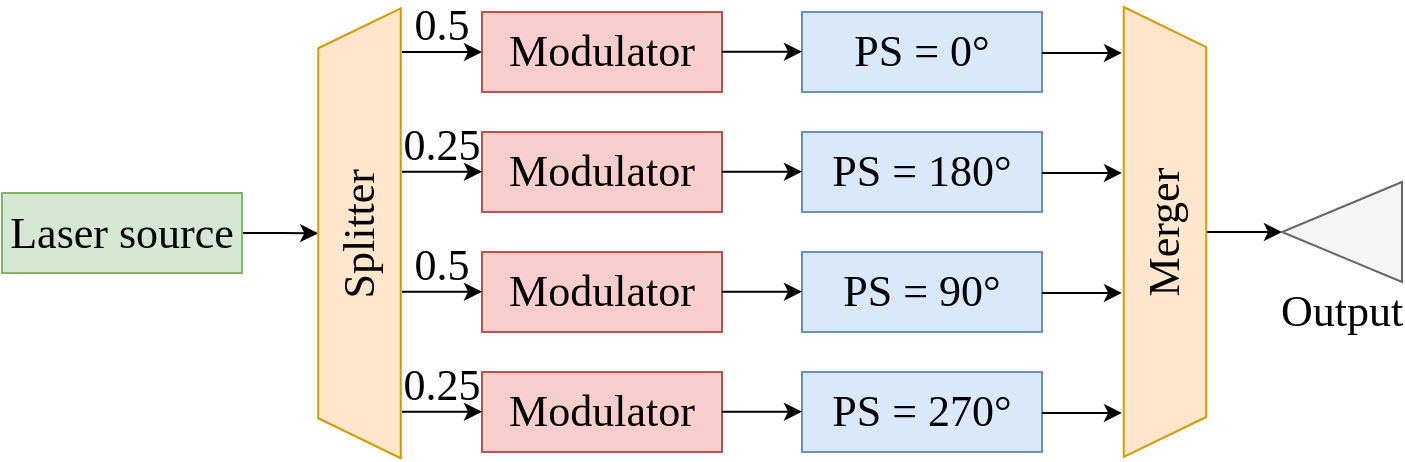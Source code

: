 <mxfile version="21.4.0" type="device">
  <diagram name="Page-1" id="V3KGuSEFuNHL1HxplwAQ">
    <mxGraphModel dx="473" dy="1442" grid="1" gridSize="10" guides="1" tooltips="1" connect="1" arrows="1" fold="1" page="1" pageScale="1" pageWidth="827" pageHeight="1169" math="0" shadow="0">
      <root>
        <mxCell id="0" />
        <mxCell id="1" parent="0" />
        <mxCell id="Hf7qnuuq_ze9hw6gTD3t-7" style="edgeStyle=orthogonalEdgeStyle;rounded=0;orthogonalLoop=1;jettySize=auto;html=1;entryX=0.5;entryY=0;entryDx=0;entryDy=0;fontFamily=UGent Panno Text;fontSize=22;" edge="1" parent="1" source="Hf7qnuuq_ze9hw6gTD3t-1" target="Hf7qnuuq_ze9hw6gTD3t-2">
          <mxGeometry relative="1" as="geometry" />
        </mxCell>
        <mxCell id="Hf7qnuuq_ze9hw6gTD3t-1" value="Laser source" style="rounded=0;whiteSpace=wrap;html=1;fillColor=#d5e8d4;strokeColor=#82b366;fontFamily=UGent Panno Text;fontSize=22;" vertex="1" parent="1">
          <mxGeometry x="40" y="80.5" width="120" height="40" as="geometry" />
        </mxCell>
        <mxCell id="Hf7qnuuq_ze9hw6gTD3t-2" value="Splitter" style="shape=trapezoid;perimeter=trapezoidPerimeter;whiteSpace=wrap;html=1;fixedSize=1;rotation=-90;fontFamily=UGent Panno Text;fontSize=22;fillColor=#ffe6cc;strokeColor=#d79b00;" vertex="1" parent="1">
          <mxGeometry x="106.25" y="80" width="225" height="41.25" as="geometry" />
        </mxCell>
        <mxCell id="Hf7qnuuq_ze9hw6gTD3t-3" value="Modulator" style="rounded=0;whiteSpace=wrap;html=1;fillColor=#f8cecc;strokeColor=#b85450;fontFamily=UGent Panno Text;fontSize=22;" vertex="1" parent="1">
          <mxGeometry x="280" y="50" width="120" height="40" as="geometry" />
        </mxCell>
        <mxCell id="Hf7qnuuq_ze9hw6gTD3t-4" value="Modulator" style="rounded=0;whiteSpace=wrap;html=1;fillColor=#f8cecc;strokeColor=#b85450;fontFamily=UGent Panno Text;fontSize=22;" vertex="1" parent="1">
          <mxGeometry x="280" y="170" width="120" height="40" as="geometry" />
        </mxCell>
        <mxCell id="Hf7qnuuq_ze9hw6gTD3t-5" value="Modulator" style="rounded=0;whiteSpace=wrap;html=1;fillColor=#f8cecc;strokeColor=#b85450;fontFamily=UGent Panno Text;fontSize=22;" vertex="1" parent="1">
          <mxGeometry x="280" y="110" width="120" height="40" as="geometry" />
        </mxCell>
        <mxCell id="Hf7qnuuq_ze9hw6gTD3t-6" value="Modulator" style="rounded=0;whiteSpace=wrap;html=1;fillColor=#f8cecc;strokeColor=#b85450;fontFamily=UGent Panno Text;fontSize=22;" vertex="1" parent="1">
          <mxGeometry x="280" y="-10" width="120" height="40" as="geometry" />
        </mxCell>
        <mxCell id="Hf7qnuuq_ze9hw6gTD3t-11" value="" style="endArrow=classic;html=1;rounded=0;fontFamily=UGent Panno Text;fontSize=22;" edge="1" parent="1">
          <mxGeometry width="50" height="50" relative="1" as="geometry">
            <mxPoint x="240" y="10" as="sourcePoint" />
            <mxPoint x="280" y="10" as="targetPoint" />
          </mxGeometry>
        </mxCell>
        <mxCell id="Hf7qnuuq_ze9hw6gTD3t-12" value="" style="endArrow=classic;html=1;rounded=0;fontFamily=UGent Panno Text;fontSize=22;" edge="1" parent="1">
          <mxGeometry width="50" height="50" relative="1" as="geometry">
            <mxPoint x="240" y="69.9" as="sourcePoint" />
            <mxPoint x="280" y="69.9" as="targetPoint" />
          </mxGeometry>
        </mxCell>
        <mxCell id="Hf7qnuuq_ze9hw6gTD3t-13" value="" style="endArrow=classic;html=1;rounded=0;fontFamily=UGent Panno Text;fontSize=22;" edge="1" parent="1">
          <mxGeometry width="50" height="50" relative="1" as="geometry">
            <mxPoint x="240" y="129.9" as="sourcePoint" />
            <mxPoint x="280" y="129.9" as="targetPoint" />
          </mxGeometry>
        </mxCell>
        <mxCell id="Hf7qnuuq_ze9hw6gTD3t-14" value="" style="endArrow=classic;html=1;rounded=0;fontFamily=UGent Panno Text;fontSize=22;" edge="1" parent="1">
          <mxGeometry width="50" height="50" relative="1" as="geometry">
            <mxPoint x="240" y="189.9" as="sourcePoint" />
            <mxPoint x="280" y="189.9" as="targetPoint" />
          </mxGeometry>
        </mxCell>
        <mxCell id="Hf7qnuuq_ze9hw6gTD3t-32" style="edgeStyle=orthogonalEdgeStyle;rounded=0;orthogonalLoop=1;jettySize=auto;html=1;exitX=0.5;exitY=1;exitDx=0;exitDy=0;entryX=0;entryY=0.5;entryDx=0;entryDy=0;" edge="1" parent="1" source="Hf7qnuuq_ze9hw6gTD3t-15" target="Hf7qnuuq_ze9hw6gTD3t-31">
          <mxGeometry relative="1" as="geometry" />
        </mxCell>
        <mxCell id="Hf7qnuuq_ze9hw6gTD3t-15" value="Merger" style="shape=trapezoid;perimeter=trapezoidPerimeter;whiteSpace=wrap;html=1;fixedSize=1;rotation=-90;flipH=1;flipV=1;fontFamily=UGent Panno Text;fontSize=22;fillColor=#ffe6cc;strokeColor=#d79b00;" vertex="1" parent="1">
          <mxGeometry x="509" y="79.38" width="225" height="41.25" as="geometry" />
        </mxCell>
        <mxCell id="Hf7qnuuq_ze9hw6gTD3t-16" value="PS = 0°" style="rounded=0;whiteSpace=wrap;html=1;fillColor=#dae8fc;strokeColor=#6c8ebf;fontFamily=UGent Panno Text;fontSize=22;" vertex="1" parent="1">
          <mxGeometry x="440" y="-10" width="120" height="40" as="geometry" />
        </mxCell>
        <mxCell id="Hf7qnuuq_ze9hw6gTD3t-17" value="" style="rounded=0;whiteSpace=wrap;html=1;fillColor=#ffe6cc;strokeColor=#d79b00;fontFamily=UGent Panno Text;fontSize=22;" vertex="1" parent="1">
          <mxGeometry x="440" y="110" width="120" height="40" as="geometry" />
        </mxCell>
        <mxCell id="Hf7qnuuq_ze9hw6gTD3t-18" value="PS = 180°" style="rounded=0;whiteSpace=wrap;html=1;fillColor=#dae8fc;strokeColor=#6c8ebf;fontFamily=UGent Panno Text;fontSize=22;" vertex="1" parent="1">
          <mxGeometry x="440" y="50" width="120" height="40" as="geometry" />
        </mxCell>
        <mxCell id="Hf7qnuuq_ze9hw6gTD3t-19" value="" style="rounded=0;whiteSpace=wrap;html=1;fillColor=#ffe6cc;strokeColor=#d79b00;fontFamily=UGent Panno Text;fontSize=22;" vertex="1" parent="1">
          <mxGeometry x="440" y="170" width="120" height="40" as="geometry" />
        </mxCell>
        <mxCell id="Hf7qnuuq_ze9hw6gTD3t-20" value="PS = 270°" style="rounded=0;whiteSpace=wrap;html=1;fillColor=#dae8fc;strokeColor=#6c8ebf;fontFamily=UGent Panno Text;fontSize=22;" vertex="1" parent="1">
          <mxGeometry x="440" y="170" width="120" height="40" as="geometry" />
        </mxCell>
        <mxCell id="Hf7qnuuq_ze9hw6gTD3t-21" value="PS = 90°" style="rounded=0;whiteSpace=wrap;html=1;fillColor=#dae8fc;strokeColor=#6c8ebf;fontFamily=UGent Panno Text;fontSize=22;" vertex="1" parent="1">
          <mxGeometry x="440" y="110" width="120" height="40" as="geometry" />
        </mxCell>
        <mxCell id="Hf7qnuuq_ze9hw6gTD3t-22" value="" style="endArrow=classic;html=1;rounded=0;fontFamily=UGent Panno Text;fontSize=22;" edge="1" parent="1">
          <mxGeometry width="50" height="50" relative="1" as="geometry">
            <mxPoint x="400" y="9.86" as="sourcePoint" />
            <mxPoint x="440" y="9.86" as="targetPoint" />
          </mxGeometry>
        </mxCell>
        <mxCell id="Hf7qnuuq_ze9hw6gTD3t-24" value="" style="endArrow=classic;html=1;rounded=0;fontFamily=UGent Panno Text;fontSize=22;" edge="1" parent="1">
          <mxGeometry width="50" height="50" relative="1" as="geometry">
            <mxPoint x="400" y="69.86" as="sourcePoint" />
            <mxPoint x="440" y="69.86" as="targetPoint" />
          </mxGeometry>
        </mxCell>
        <mxCell id="Hf7qnuuq_ze9hw6gTD3t-25" value="" style="endArrow=classic;html=1;rounded=0;fontFamily=UGent Panno Text;fontSize=22;" edge="1" parent="1">
          <mxGeometry width="50" height="50" relative="1" as="geometry">
            <mxPoint x="400" y="129.86" as="sourcePoint" />
            <mxPoint x="440" y="129.86" as="targetPoint" />
          </mxGeometry>
        </mxCell>
        <mxCell id="Hf7qnuuq_ze9hw6gTD3t-26" value="" style="endArrow=classic;html=1;rounded=0;fontFamily=UGent Panno Text;fontSize=22;" edge="1" parent="1">
          <mxGeometry width="50" height="50" relative="1" as="geometry">
            <mxPoint x="400" y="189.86" as="sourcePoint" />
            <mxPoint x="440" y="189.86" as="targetPoint" />
          </mxGeometry>
        </mxCell>
        <mxCell id="Hf7qnuuq_ze9hw6gTD3t-27" value="" style="endArrow=classic;html=1;rounded=0;fontFamily=UGent Panno Text;fontSize=22;" edge="1" parent="1">
          <mxGeometry width="50" height="50" relative="1" as="geometry">
            <mxPoint x="560" y="10.46" as="sourcePoint" />
            <mxPoint x="600" y="10.46" as="targetPoint" />
          </mxGeometry>
        </mxCell>
        <mxCell id="Hf7qnuuq_ze9hw6gTD3t-28" value="" style="endArrow=classic;html=1;rounded=0;fontFamily=UGent Panno Text;fontSize=22;" edge="1" parent="1">
          <mxGeometry width="50" height="50" relative="1" as="geometry">
            <mxPoint x="560" y="70.46" as="sourcePoint" />
            <mxPoint x="600" y="70.46" as="targetPoint" />
          </mxGeometry>
        </mxCell>
        <mxCell id="Hf7qnuuq_ze9hw6gTD3t-29" value="" style="endArrow=classic;html=1;rounded=0;fontFamily=UGent Panno Text;fontSize=22;" edge="1" parent="1">
          <mxGeometry width="50" height="50" relative="1" as="geometry">
            <mxPoint x="560" y="130.46" as="sourcePoint" />
            <mxPoint x="600" y="130.46" as="targetPoint" />
          </mxGeometry>
        </mxCell>
        <mxCell id="Hf7qnuuq_ze9hw6gTD3t-30" value="" style="endArrow=classic;html=1;rounded=0;fontFamily=UGent Panno Text;fontSize=22;" edge="1" parent="1">
          <mxGeometry width="50" height="50" relative="1" as="geometry">
            <mxPoint x="560" y="190.46" as="sourcePoint" />
            <mxPoint x="600" y="190.46" as="targetPoint" />
          </mxGeometry>
        </mxCell>
        <mxCell id="Hf7qnuuq_ze9hw6gTD3t-31" value="" style="triangle;whiteSpace=wrap;html=1;fillColor=#f5f5f5;fontColor=#333333;strokeColor=#666666;flipH=1;" vertex="1" parent="1">
          <mxGeometry x="680" y="75" width="60" height="50" as="geometry" />
        </mxCell>
        <mxCell id="Hf7qnuuq_ze9hw6gTD3t-33" value="Output" style="text;html=1;strokeColor=none;fillColor=none;align=center;verticalAlign=middle;whiteSpace=wrap;rounded=0;fontFamily=UGent Panno Text;fontSize=22;" vertex="1" parent="1">
          <mxGeometry x="680" y="125" width="60" height="30" as="geometry" />
        </mxCell>
        <mxCell id="Hf7qnuuq_ze9hw6gTD3t-34" value="0.5" style="text;html=1;strokeColor=none;fillColor=none;align=center;verticalAlign=middle;whiteSpace=wrap;rounded=0;fontFamily=UGent Panno Text;fontSize=22;" vertex="1" parent="1">
          <mxGeometry x="240" y="-13" width="40" height="20" as="geometry" />
        </mxCell>
        <mxCell id="Hf7qnuuq_ze9hw6gTD3t-35" value="0.25" style="text;html=1;strokeColor=none;fillColor=none;align=center;verticalAlign=middle;whiteSpace=wrap;rounded=0;fontFamily=UGent Panno Text;fontSize=22;" vertex="1" parent="1">
          <mxGeometry x="240" y="47" width="40" height="20" as="geometry" />
        </mxCell>
        <mxCell id="Hf7qnuuq_ze9hw6gTD3t-36" value="0.5" style="text;html=1;strokeColor=none;fillColor=none;align=center;verticalAlign=middle;whiteSpace=wrap;rounded=0;fontFamily=UGent Panno Text;fontSize=22;" vertex="1" parent="1">
          <mxGeometry x="240" y="107" width="40" height="20" as="geometry" />
        </mxCell>
        <mxCell id="Hf7qnuuq_ze9hw6gTD3t-37" value="0.25" style="text;html=1;strokeColor=none;fillColor=none;align=center;verticalAlign=middle;whiteSpace=wrap;rounded=0;fontFamily=UGent Panno Text;fontSize=22;" vertex="1" parent="1">
          <mxGeometry x="240" y="167" width="40" height="20" as="geometry" />
        </mxCell>
      </root>
    </mxGraphModel>
  </diagram>
</mxfile>
